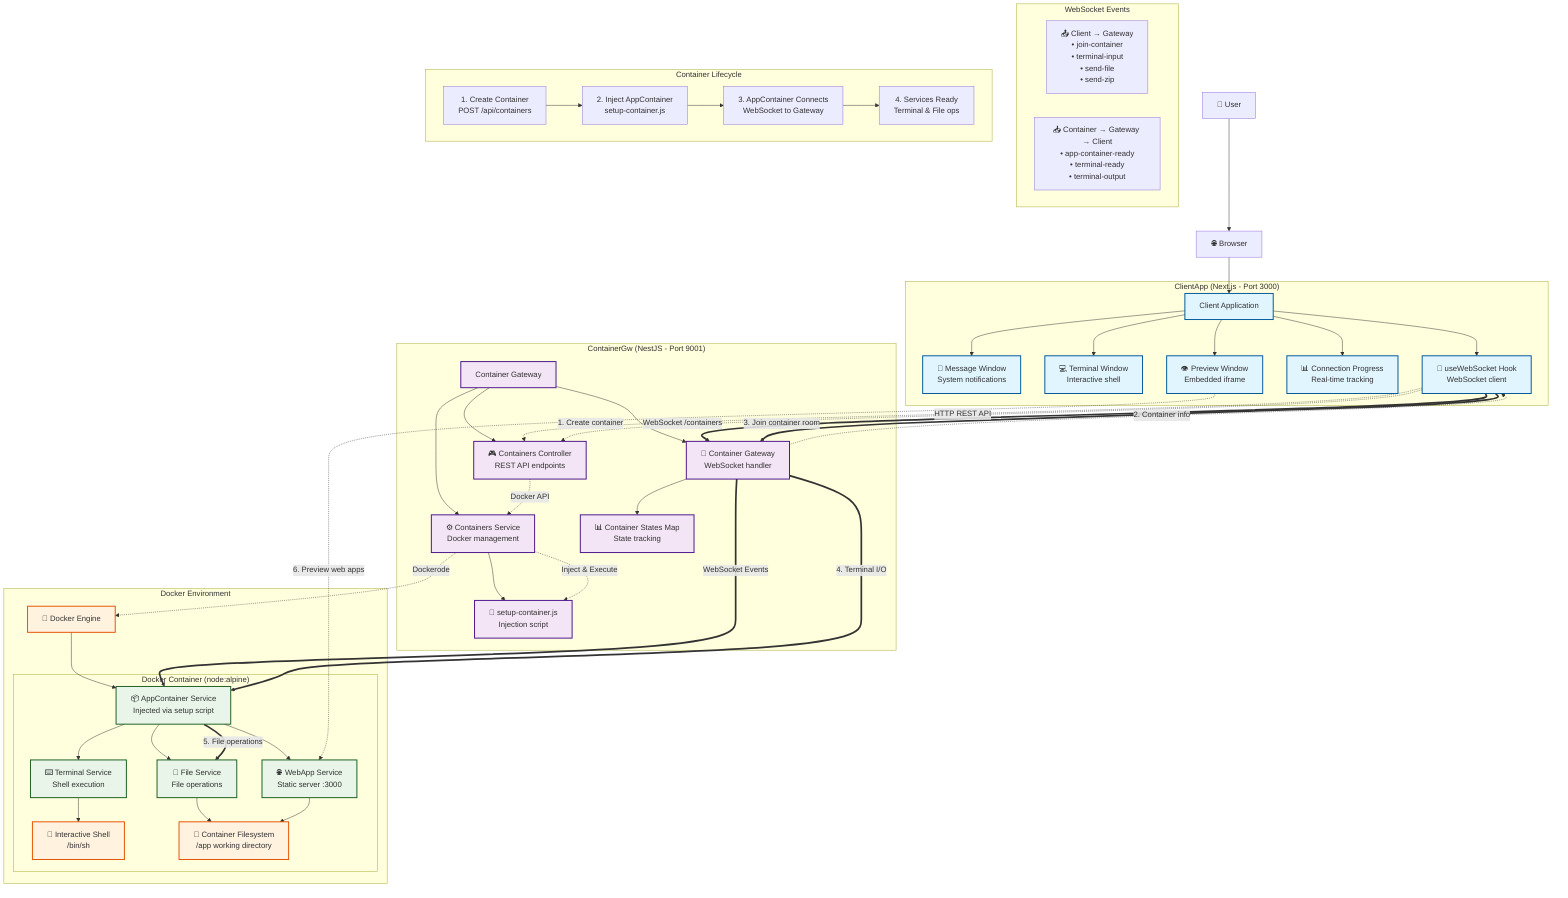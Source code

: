 graph TB
    %% User and Browser Layer
    User[👤 User] --> Browser[🌐 Browser]
    Browser --> ClientApp
    
    %% ClientApp Components
    subgraph "ClientApp (Next.js - Port 3000)"
        ClientApp[Client Application]
        MessageWindow[📝 Message Window<br/>System notifications]
        TerminalWindow[💻 Terminal Window<br/>Interactive shell]
        PreviewWindow[👁️ Preview Window<br/>Embedded iframe]
        ConnectionProgress[📊 Connection Progress<br/>Real-time tracking]
        useWebSocket[🔌 useWebSocket Hook<br/>WebSocket client]
        
        ClientApp --> MessageWindow
        ClientApp --> TerminalWindow
        ClientApp --> PreviewWindow
        ClientApp --> ConnectionProgress
        ClientApp --> useWebSocket
    end
    
    %% Container Gateway
    subgraph "ContainerGw (NestJS - Port 9001)"
        ContainerGw[Container Gateway]
        ContainerController[🎮 Containers Controller<br/>REST API endpoints]
        ContainerService[⚙️ Containers Service<br/>Docker management]
        ContainerGateway[🔄 Container Gateway<br/>WebSocket handler]
        ContainerStates[📊 Container States Map<br/>State tracking]
        SetupScript[📜 setup-container.js<br/>Injection script]
        
        ContainerGw --> ContainerController
        ContainerGw --> ContainerService
        ContainerGw --> ContainerGateway
        ContainerGateway --> ContainerStates
        ContainerService --> SetupScript
    end
    
    %% Docker Layer
    subgraph "Docker Environment"
        DockerEngine[🐳 Docker Engine]
        
        subgraph "Docker Container (node:alpine)"
            AppContainer[📦 AppContainer Service<br/>Injected via setup script]
            TerminalService[⌨️ Terminal Service<br/>Shell execution]
            FileService[📁 File Service<br/>File operations]
            WebAppService[🌐 WebApp Service<br/>Static server :3000]
            Shell[🐚 Interactive Shell<br/>/bin/sh]
            FileSystem[💾 Container Filesystem<br/>/app working directory]
            
            AppContainer --> TerminalService
            AppContainer --> FileService
            AppContainer --> WebAppService
            TerminalService --> Shell
            FileService --> FileSystem
            WebAppService --> FileSystem
        end
        
        DockerEngine --> AppContainer
    end
    
    %% API Connections
    useWebSocket -.->|HTTP REST API| ContainerController
    ContainerController -.->|Docker API| ContainerService
    ContainerService -.->|Dockerode| DockerEngine
    ContainerService -.->|Inject & Execute| SetupScript
    
    %% WebSocket Connections
    useWebSocket ==>|WebSocket /containers| ContainerGateway
    ContainerGateway ==>|WebSocket Events| AppContainer
    
    %% Event Flows
    subgraph "WebSocket Events"
        direction LR
        ClientEvents[📤 Client → Gateway<br/>• join-container<br/>• terminal-input<br/>• send-file<br/>• send-zip]
        ContainerEvents[📥 Container → Gateway → Client<br/>• app-container-ready<br/>• terminal-ready<br/>• terminal-output]
    end
    
    %% Container Lifecycle
    subgraph "Container Lifecycle"
        direction LR
        Create[1. Create Container<br/>POST /api/containers] 
        Inject[2. Inject AppContainer<br/>setup-container.js]
        Connect[3. AppContainer Connects<br/>WebSocket to Gateway]
        Ready[4. Services Ready<br/>Terminal & File ops]
        
        Create --> Inject --> Connect --> Ready
    end
    
    %% Data Flow Annotations
    useWebSocket -.->|1. Create container| ContainerController
    ContainerGateway -.->|2. Container info| useWebSocket
    useWebSocket ==>|3. Join container room| ContainerGateway
    ContainerGateway ==>|4. Terminal I/O| AppContainer
    AppContainer ==>|5. File operations| FileService
    PreviewWindow -.->|6. Preview web apps| WebAppService
    
    %% Styling
    classDef clientApp fill:#e1f5fe,stroke:#01579b,stroke-width:2px
    classDef gateway fill:#f3e5f5,stroke:#4a148c,stroke-width:2px
    classDef container fill:#e8f5e8,stroke:#1b5e20,stroke-width:2px
    classDef docker fill:#fff3e0,stroke:#e65100,stroke-width:2px
    classDef service fill:#fce4ec,stroke:#880e4f,stroke-width:2px
    
    class ClientApp,MessageWindow,TerminalWindow,PreviewWindow,ConnectionProgress,useWebSocket clientApp
    class ContainerGw,ContainerController,ContainerService,ContainerGateway,ContainerStates,SetupScript gateway
    class AppContainer,TerminalService,FileService,WebAppService container
    class DockerEngine,Shell,FileSystem docker
